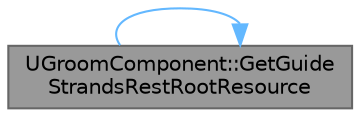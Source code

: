 digraph "UGroomComponent::GetGuideStrandsRestRootResource"
{
 // INTERACTIVE_SVG=YES
 // LATEX_PDF_SIZE
  bgcolor="transparent";
  edge [fontname=Helvetica,fontsize=10,labelfontname=Helvetica,labelfontsize=10];
  node [fontname=Helvetica,fontsize=10,shape=box,height=0.2,width=0.4];
  rankdir="LR";
  Node1 [id="Node000001",label="UGroomComponent::GetGuide\lStrandsRestRootResource",height=0.2,width=0.4,color="gray40", fillcolor="grey60", style="filled", fontcolor="black",tooltip="Return the guide hairs root resources."];
  Node1 -> Node1 [id="edge1_Node000001_Node000001",color="steelblue1",style="solid",tooltip=" "];
}
